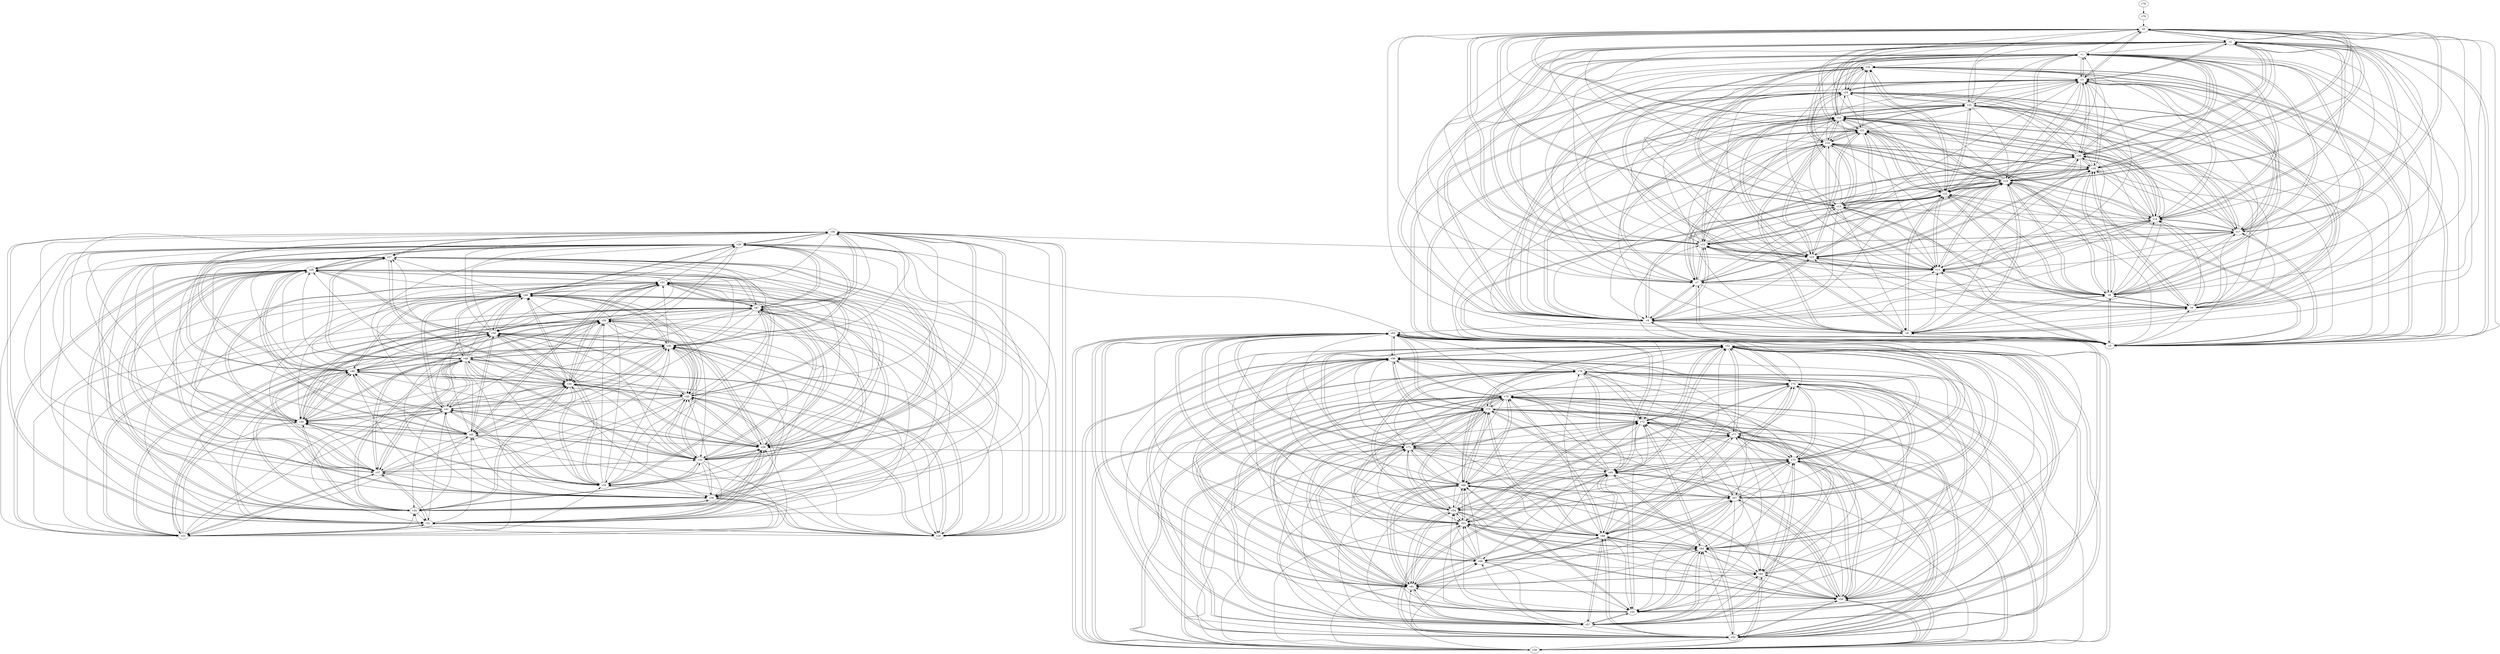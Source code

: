 digraph buchi_test119 {
    v0 [name="v0", player=0, priority=0];
    v1 [name="v1", player=0, priority=1];
    v2 [name="v2", player=0, priority=1];
    v3 [name="v3", player=0, priority=0];
    v4 [name="v4", player=0, priority=0];
    v5 [name="v5", player=0, priority=1];
    v6 [name="v6", player=0, priority=0];
    v7 [name="v7", player=1, priority=1];
    v8 [name="v8", player=0, priority=0];
    v9 [name="v9", player=0, priority=0];
    v10 [name="v10", player=0, priority=1];
    v11 [name="v11", player=1, priority=0];
    v12 [name="v12", player=0, priority=1];
    v13 [name="v13", player=1, priority=0];
    v14 [name="v14", player=0, priority=0];
    v15 [name="v15", player=0, priority=1];
    v16 [name="v16", player=1, priority=1];
    v17 [name="v17", player=0, priority=0];
    v18 [name="v18", player=1, priority=0];
    v19 [name="v19", player=1, priority=0];
    v20 [name="v20", player=0, priority=0];
    v21 [name="v21", player=1, priority=0];
    v22 [name="v22", player=1, priority=0];
    v23 [name="v23", player=1, priority=0];
    v24 [name="v24", player=1, priority=1];
    v25 [name="v25", player=1, priority=0];
    v26 [name="v26", player=0, priority=1];
    v27 [name="v27", player=1, priority=1];
    v28 [name="v28", player=0, priority=1];
    v29 [name="v29", player=1, priority=1];
    v30 [name="v30", player=0, priority=0];
    v31 [name="v31", player=0, priority=0];
    v32 [name="v32", player=1, priority=1];
    v33 [name="v33", player=0, priority=1];
    v34 [name="v34", player=0, priority=0];
    v35 [name="v35", player=0, priority=0];
    v36 [name="v36", player=1, priority=0];
    v37 [name="v37", player=0, priority=0];
    v38 [name="v38", player=0, priority=1];
    v39 [name="v39", player=0, priority=1];
    v40 [name="v40", player=0, priority=1];
    v41 [name="v41", player=1, priority=1];
    v42 [name="v42", player=1, priority=1];
    v43 [name="v43", player=0, priority=1];
    v44 [name="v44", player=0, priority=1];
    v45 [name="v45", player=1, priority=1];
    v46 [name="v46", player=0, priority=1];
    v47 [name="v47", player=1, priority=1];
    v48 [name="v48", player=0, priority=1];
    v49 [name="v49", player=0, priority=0];
    v50 [name="v50", player=0, priority=0];
    v51 [name="v51", player=1, priority=0];
    v52 [name="v52", player=1, priority=0];
    v53 [name="v53", player=1, priority=1];
    v54 [name="v54", player=1, priority=0];
    v55 [name="v55", player=0, priority=0];
    v56 [name="v56", player=0, priority=0];
    v57 [name="v57", player=0, priority=1];
    v58 [name="v58", player=1, priority=0];
    v59 [name="v59", player=1, priority=0];
    v60 [name="v60", player=1, priority=0];
    v61 [name="v61", player=1, priority=1];
    v62 [name="v62", player=1, priority=1];
    v63 [name="v63", player=0, priority=1];
    v64 [name="v64", player=1, priority=1];
    v65 [name="v65", player=1, priority=0];
    v66 [name="v66", player=1, priority=0];
    v67 [name="v67", player=1, priority=1];
    v68 [name="v68", player=1, priority=1];
    v69 [name="v69", player=0, priority=0];
    v70 [name="v70", player=0, priority=1];
    v71 [name="v71", player=1, priority=0];
    v72 [name="v72", player=0, priority=0];
    v73 [name="v73", player=0, priority=0];
    v74 [name="v74", player=0, priority=0];
    v75 [name="v75", player=1, priority=0];
    v76 [name="v76", player=0, priority=0];
    v77 [name="v77", player=0, priority=1];
    v78 [name="v78", player=0, priority=1];
    v79 [name="v79", player=1, priority=0];
    v15 -> v21;
    v55 -> v57;
    v67 -> v59;
    v59 -> v55;
    v70 -> v55;
    v67 -> v68;
    v59 -> v64;
    v55 -> v75;
    v59 -> v73;
    v8 -> v0;
    v48 -> v36;
    v8 -> v9;
    v48 -> v45;
    v0 -> v5;
    v11 -> v5;
    v8 -> v18;
    v19 -> v18;
    v40 -> v41;
    v0 -> v14;
    v11 -> v14;
    v29 -> v50;
    v40 -> v50;
    v63 -> v52;
    v0 -> v23;
    v63 -> v61;
    v44 -> v29;
    v4 -> v2;
    v62 -> v74;
    v41 -> v51;
    v73 -> v74;
    v33 -> v47;
    v22 -> v10;
    v22 -> v19;
    v3 -> v15;
    v14 -> v15;
    v45 -> v30;
    v66 -> v53;
    v3 -> v24;
    v14 -> v24;
    v74 -> v75;
    v37 -> v35;
    v66 -> v71;
    v15 -> v16;
    v55 -> v52;
    v67 -> v54;
    v7 -> v12;
    v47 -> v48;
    v15 -> v25;
    v55 -> v61;
    v67 -> v63;
    v70 -> v59;
    v72 -> v65;
    v70 -> v77;
    v19 -> v4;
    v48 -> v40;
    v77 -> v76;
    v29 -> v36;
    v48 -> v49;
    v0 -> v9;
    v29 -> v45;
    v63 -> v56;
    v41 -> v28;
    v25 -> v11;
    v10 -> v22;
    v73 -> v60;
    v41 -> v37;
    v73 -> v69;
    v44 -> v42;
    v22 -> v5;
    v54 -> v74;
    v3 -> v1;
    v14 -> v1;
    v22 -> v14;
    v44 -> v51;
    v74 -> v52;
    v14 -> v10;
    v22 -> v23;
    v14 -> v19;
    v66 -> v57;
    v74 -> v70;
    v37 -> v30;
    v36 -> v34;
    v47 -> v34;
    v15 -> v11;
    v36 -> v43;
    v55 -> v56;
    v7 -> v16;
    v18 -> v16;
    v70 -> v54;
    v48 -> v26;
    v48 -> v35;
    v21 -> v18;
    v77 -> v71;
    v29 -> v31;
    v40 -> v31;
    v48 -> v44;
    v69 -> v67;
    v29 -> v40;
    v58 -> v76;
    v69 -> v76;
    v61 -> v72;
    v40 -> v49;
    v2 -> v13;
    v25 -> v15;
    v33 -> v28;
    v44 -> v28;
    v62 -> v64;
    v25 -> v24;
    v54 -> v60;
    v33 -> v37;
    v62 -> v73;
    v73 -> v64;
    v54 -> v69;
    v22 -> v9;
    v3 -> v5;
    v32 -> v41;
    v43 -> v41;
    v74 -> v56;
    v3 -> v14;
    v66 -> v52;
    v74 -> v65;
    v3 -> v23;
    v14 -> v23;
    v79 -> v0;
    v36 -> v29;
    v47 -> v29;
    v15 -> v6;
    v17 -> v25;
    v7 -> v2;
    v47 -> v38;
    v28 -> v34;
    v36 -> v47;
    v28 -> v43;
    v6 -> v15;
    v48 -> v30;
    v21 -> v13;
    v40 -> v26;
    v69 -> v62;
    v48 -> v39;
    v77 -> v75;
    v29 -> v35;
    v40 -> v35;
    v58 -> v71;
    v61 -> v67;
    v69 -> v71;
    v10 -> v3;
    v10 -> v12;
    v25 -> v10;
    v10 -> v21;
    v62 -> v59;
    v2 -> v17;
    v25 -> v19;
    v62 -> v68;
    v73 -> v68;
    v54 -> v64;
    v62 -> v77;
    v22 -> v4;
    v51 -> v40;
    v54 -> v73;
    v3 -> v0;
    v32 -> v36;
    v51 -> v49;
    v3 -> v9;
    v32 -> v45;
    v43 -> v45;
    v35 -> v41;
    v4 -> v63;
    v3 -> v18;
    v14 -> v18;
    v66 -> v56;
    v35 -> v50;
    v17 -> v20;
    v36 -> v33;
    v65 -> v69;
    v36 -> v42;
    v47 -> v42;
    v57 -> v74;
    v68 -> v74;
    v47 -> v51;
    v77 -> v52;
    v6 -> v10;
    v21 -> v8;
    v6 -> v19;
    v69 -> v57;
    v48 -> v34;
    v40 -> v30;
    v58 -> v66;
    v58 -> v75;
    v69 -> v75;
    v61 -> v71;
    v10 -> v7;
    v39 -> v43;
    v2 -> v3;
    v25 -> v5;
    v10 -> v16;
    v73 -> v54;
    v2 -> v12;
    v62 -> v63;
    v51 -> v26;
    v73 -> v63;
    v2 -> v21;
    v54 -> v59;
    v73 -> v72;
    v51 -> v35;
    v39 -> v70;
    v54 -> v68;
    v32 -> v31;
    v43 -> v31;
    v51 -> v44;
    v3 -> v4;
    v14 -> v4;
    v43 -> v40;
    v35 -> v36;
    v43 -> v49;
    v17 -> v6;
    v65 -> v55;
    v17 -> v15;
    v36 -> v28;
    v9 -> v11;
    v47 -> v28;
    v57 -> v60;
    v36 -> v37;
    v9 -> v20;
    v65 -> v73;
    v28 -> v33;
    v68 -> v69;
    v47 -> v46;
    v28 -> v42;
    v6 -> v5;
    v21 -> v3;
    v58 -> v52;
    v69 -> v52;
    v6 -> v23;
    v42 -> v44;
    v69 -> v61;
    v61 -> v57;
    v77 -> v74;
    v58 -> v70;
    v69 -> v70;
    v61 -> v66;
    v61 -> v75;
    v39 -> v38;
    v10 -> v11;
    v39 -> v47;
    v31 -> v43;
    v62 -> v58;
    v73 -> v58;
    v2 -> v16;
    v51 -> v30;
    v54 -> v63;
    v51 -> v39;
    v24 -> v22;
    v32 -> v35;
    v51 -> v48;
    v43 -> v44;
    v35 -> v40;
    v56 -> v72;
    v17 -> v1;
    v35 -> v49;
    v5 -> v8;
    v17 -> v10;
    v65 -> v59;
    v76 -> v59;
    v5 -> v17;
    v57 -> v55;
    v47 -> v32;
    v9 -> v15;
    v38 -> v51;
    v49 -> v51;
    v57 -> v64;
    v65 -> v68;
    v9 -> v24;
    v65 -> v77;
    v28 -> v37;
    v68 -> v64;
    v68 -> v73;
    v6 -> v9;
    v77 -> v60;
    v50 -> v43;
    v58 -> v56;
    v42 -> v39;
    v69 -> v56;
    v61 -> v70;
    v31 -> v29;
    v23 -> v25;
    v31 -> v38;
    v60 -> v74;
    v73 -> v53;
    v2 -> v11;
    v31 -> v47;
    v13 -> v8;
    v24 -> v8;
    v72 -> v57;
    v1 -> v15;
    v43 -> v30;
    v16 -> v13;
    v72 -> v66;
    v1 -> v24;
    v35 -> v26;
    v32 -> v39;
    v43 -> v39;
    v53 -> v62;
    v72 -> v75;
    v56 -> v67;
    v35 -> v44;
    v56 -> v76;
    v5 -> v3;
    v17 -> v5;
    v76 -> v54;
    v5 -> v12;
    v17 -> v14;
    v46 -> v50;
    v9 -> v10;
    v38 -> v46;
    v5 -> v21;
    v17 -> v23;
    v49 -> v46;
    v65 -> v63;
    v68 -> v59;
    v57 -> v68;
    v76 -> v63;
    v76 -> v72;
    v57 -> v77;
    v6 -> v4;
    v68 -> v77;
    v21 -> v2;
    v27 -> v36;
    v50 -> v38;
    v27 -> v45;
    v20 -> v15;
    v39 -> v28;
    v20 -> v24;
    v12 -> v20;
    v23 -> v20;
    v31 -> v33;
    v75 -> v58;
    v75 -> v67;
    v31 -> v42;
    v13 -> v3;
    v24 -> v3;
    v31 -> v51;
    v72 -> v52;
    v51 -> v29;
    v1 -> v10;
    v24 -> v12;
    v72 -> v61;
    v16 -> v8;
    v1 -> v19;
    v13 -> v21;
    v24 -> v21;
    v53 -> v57;
    v64 -> v57;
    v35 -> v30;
    v64 -> v66;
    v53 -> v75;
    v64 -> v75;
    v56 -> v71;
    v17 -> v0;
    v38 -> v32;
    v49 -> v32;
    v5 -> v7;
    v46 -> v45;
    v65 -> v58;
    v49 -> v41;
    v76 -> v58;
    v5 -> v16;
    v64 -> v52;
    v65 -> v67;
    v9 -> v14;
    v76 -> v67;
    v5 -> v25;
    v68 -> v63;
    v30 -> v27;
    v42 -> v29;
    v27 -> v40;
    v71 -> v65;
    v20 -> v1;
    v50 -> v51;
    v30 -> v45;
    v12 -> v6;
    v60 -> v55;
    v39 -> v32;
    v12 -> v15;
    v23 -> v15;
    v31 -> v28;
    v4 -> v11;
    v39 -> v41;
    v23 -> v24;
    v75 -> v53;
    v31 -> v37;
    v60 -> v73;
    v75 -> v62;
    v75 -> v71;
    v16 -> v3;
    v34 -> v39;
    v1 -> v14;
    v13 -> v16;
    v53 -> v52;
    v16 -> v12;
    v34 -> v48;
    v24 -> v25;
    v37 -> v44;
    v45 -> v48;
    v16 -> v21;
    v56 -> v57;
    v53 -> v70;
    v64 -> v70;
    v72 -> v74;
    v56 -> v66;
    v38 -> v27;
    v49 -> v27;
    v5 -> v2;
    v46 -> v40;
    v56 -> v75;
    v49 -> v36;
    v65 -> v53;
    v5 -> v11;
    v46 -> v49;
    v67 -> v72;
    v38 -> v45;
    v49 -> v45;
    v76 -> v53;
    v59 -> v77;
    v8 -> v13;
    v19 -> v13;
    v19 -> v22;
    v71 -> v60;
    v27 -> v35;
    v11 -> v18;
    v50 -> v37;
    v42 -> v33;
    v71 -> v69;
    v27 -> v44;
    v63 -> v65;
    v26 -> v70;
    v63 -> v74;
    v12 -> v1;
    v23 -> v1;
    v30 -> v49;
    v12 -> v10;
    v23 -> v10;
    v20 -> v23;
    v4 -> v6;
    v41 -> v46;
    v23 -> v19;
    v60 -> v59;
    v60 -> v68;
    v75 -> v57;
    v52 -> v64;
    v4 -> v24;
    v52 -> v73;
    v1 -> v0;
    v24 -> v2;
    v1 -> v9;
    v13 -> v11;
    v24 -> v11;
    v16 -> v7;
    v45 -> v43;
    v1 -> v18;
    v56 -> v52;
    v53 -> v65;
    v37 -> v48;
    v56 -> v61;
    v46 -> v26;
    v15 -> v20;
    v56 -> v70;
    v26 -> v29;
    v38 -> v31;
    v5 -> v6;
    v7 -> v25;
    v18 -> v25;
    v26 -> v38;
    v46 -> v44;
    v67 -> v76;
    v68 -> v53;
    v70 -> v72;
    v26 -> v47;
    v38 -> v49;
    v19 -> v8;
    v0 -> v13;
    v30 -> v26;
    v42 -> v28;
    v27 -> v39;
    v0 -> v22;
    v30 -> v35;
    v20 -> v0;
    v71 -> v73;
    v63 -> v69;
    v30 -> v44;
    v23 -> v5;
    v20 -> v18;
    v4 -> v1;
    v23 -> v14;
    v41 -> v50;
    v75 -> v52;
    v33 -> v46;
    v44 -> v46;
    v12 -> v23;
    v52 -> v59;
    v75 -> v61;
    v75 -> v70;
    v45 -> v29;
    v52 -> v77;
    v1 -> v4;
    v1 -> v13;
    v64 -> v60;
    v46 -> v30;
    v38 -> v26;
    v49 -> v26;
    v46 -> v39;
    v7 -> v20;
    v18 -> v20;
    v26 -> v33;
    v55 -> v69;
    v59 -> v58;
    v59 -> v67;
    v70 -> v58;
    v49 -> v44;
    v8 -> v3;
    v19 -> v3;
    v8 -> v12;
    v19 -> v12;
    v8 -> v21;
    v19 -> v21;
    v0 -> v17;
    v11 -> v17;
    v63 -> v55;
    v63 -> v64;
    v41 -> v27;
    v71 -> v77;
    v63 -> v73;
    v12 -> v0;
    v23 -> v0;
    v44 -> v32;
    v41 -> v45;
    v60 -> v58;
    v4 -> v5;
    v33 -> v41;
    v75 -> v56;
    v33 -> v50;
    v44 -> v50;
    v52 -> v72;
    v45 -> v33;
    v74 -> v69;
    v66 -> v65;
    v34 -> v42;
    v45 -> v42;
    v15 -> v1;
    v34 -> v51;
    v45 -> v51;
    v15 -> v10;
    v7 -> v6;
    v18 -> v6;
    v67 -> v57;
    v7 -> v15;
    v18 -> v15;
    v26 -> v28;
    v49 -> v30;
    v55 -> v64;
    v7 -> v24;
    v18 -> v24;
    v26 -> v37;
    v59 -> v53;
    v59 -> v62;
    v59 -> v71;
    v67 -> v66;
    v26 -> v46;
    v70 -> v62;
    v19 -> v7;
    v48 -> v43;
    v0 -> v3;
    v11 -> v3;
    v8 -> v16;
    v19 -> v16;
    v29 -> v39;
    v0 -> v12;
    v11 -> v12;
    v29 -> v48;
    v40 -> v48;
    v71 -> v63;
    v11 -> v21;
    v41 -> v31;
    v44 -> v27;
    v12 -> v4;
    v23 -> v4;
    v41 -> v40;
    v44 -> v36;
    v62 -> v72;
    v41 -> v49;
    v33 -> v45;
    v44 -> v45;
    v52 -> v58;
    v22 -> v17;
    v34 -> v28;
    v45 -> v28;
    v74 -> v64;
    v3 -> v22;
    v66 -> v60;
    v37 -> v33;
    v66 -> v69;
    v15 -> v5;
    v18 -> v1;
    v7 -> v10;
    v18 -> v10;
    v15 -> v23;
    v36 -> v46;
    v7 -> v19;
    v18 -> v19;
    v26 -> v32;
    v28 -> v51;
    v67 -> v70;
    v70 -> v57;
    v48 -> v29;
    v55 -> v77;
    v70 -> v75;
    v8 -> v2;
    v19 -> v2;
    v29 -> v34;
    v40 -> v34;
    v8 -> v11;
    v19 -> v11;
    v11 -> v7;
    v29 -> v43;
    v0 -> v16;
    v11 -> v16;
    v63 -> v54;
    v41 -> v35;
    v33 -> v31;
    v44 -> v31;
    v41 -> v44;
    v73 -> v67;
    v33 -> v40;
    v44 -> v40;
    v73 -> v76;
    v54 -> v72;
    v33 -> v49;
    v44 -> v49;
    v3 -> v8;
    v14 -> v17;
    v66 -> v55;
    v45 -> v32;
    v74 -> v68;
    v37 -> v28;
    v66 -> v64;
    v15 -> v0;
    v15 -> v9;
    v7 -> v5;
    v18 -> v5;
    v36 -> v41;
    v55 -> v54;
    v47 -> v50;
    v59 -> v52;
    v55 -> v63;
    v70 -> v52;
    v7 -> v23;
    v59 -> v61;
    v55 -> v72;
    v70 -> v61;
    v59 -> v70;
    v19 -> v6;
    v21 -> v25;
    v48 -> v42;
    v0 -> v2;
    v29 -> v38;
    v40 -> v38;
    v48 -> v51;
    v58 -> v74;
    v40 -> v47;
    v69 -> v74;
    v25 -> v4;
    v10 -> v15;
    v62 -> v53;
    v73 -> v62;
    v41 -> v39;
    v2 -> v20;
    v33 -> v35;
    v44 -> v35;
    v73 -> v71;
    v54 -> v67;
    v33 -> v44;
    v54 -> v76;
    v22 -> v16;
    v74 -> v54;
    v3 -> v12;
    v32 -> v48;
    v22 -> v25;
    v74 -> v63;
    v15 -> v4;
    v7 -> v0;
    v18 -> v0;
    v15 -> v13;
    v47 -> v36;
    v18 -> v9;
    v59 -> v56;
    v70 -> v56;
    v28 -> v50;
    v48 -> v28;
    v6 -> v22;
    v58 -> v60;
    v48 -> v37;
    v77 -> v73;
    v48 -> v46;
    v61 -> v65;
    v40 -> v42;
    v40 -> v51;
    v25 -> v8;
    v10 -> v19;
    v7 -> v8;
    v25 -> v17;
    v54 -> v53;
    v33 -> v30;
    v44 -> v30;
    v62 -> v66;
    v62 -> v75;
    v22 -> v2;
    v73 -> v75;
    v54 -> v71;
    v32 -> v34;
    v51 -> v47;
    v3 -> v7;
    v14 -> v7;
    v32 -> v43;
    v35 -> v39;
    v3 -> v16;
    v66 -> v54;
    v14 -> v25;
    v28 -> v27;
    v7 -> v4;
    v9 -> v23;
    v18 -> v4;
    v28 -> v36;
    v47 -> v40;
    v36 -> v49;
    v55 -> v53;
    v65 -> v76;
    v6 -> v8;
    v77 -> v59;
    v69 -> v55;
    v48 -> v32;
    v21 -> v15;
    v77 -> v68;
    v29 -> v28;
    v40 -> v28;
    v58 -> v64;
    v61 -> v60;
    v69 -> v64;
    v58 -> v73;
    v69 -> v73;
    v61 -> v69;
    v10 -> v5;
    v2 -> v1;
    v25 -> v3;
    v39 -> v50;
    v62 -> v52;
    v73 -> v52;
    v2 -> v10;
    v25 -> v12;
    v31 -> v46;
    v62 -> v61;
    v54 -> v57;
    v62 -> v70;
    v43 -> v29;
    v51 -> v42;
    v13 -> v25;
    v3 -> v2;
    v14 -> v2;
    v32 -> v38;
    v43 -> v38;
    v14 -> v11;
    v32 -> v47;
    v43 -> v47;
    v35 -> v43;
    v17 -> v13;
    v36 -> v26;
    v47 -> v26;
    v65 -> v62;
    v5 -> v20;
    v17 -> v22;
    v47 -> v35;
    v9 -> v18;
    v76 -> v62;
    v28 -> v31;
    v47 -> v44;
    v28 -> v40;
    v57 -> v76;
    v68 -> v76;
    v77 -> v54;
    v28 -> v49;
    v6 -> v12;
    v48 -> v27;
    v21 -> v10;
    v50 -> v46;
    v6 -> v21;
    v58 -> v59;
    v69 -> v59;
    v21 -> v19;
    v77 -> v72;
    v42 -> v51;
    v61 -> v64;
    v58 -> v77;
    v69 -> v77;
    v61 -> v73;
    v39 -> v45;
    v2 -> v5;
    v10 -> v18;
    v62 -> v56;
    v73 -> v56;
    v2 -> v14;
    v62 -> v65;
    v51 -> v28;
    v73 -> v65;
    v2 -> v23;
    v54 -> v61;
    v22 -> v1;
    v51 -> v37;
    v32 -> v33;
    v43 -> v33;
    v72 -> v69;
    v32 -> v42;
    v32 -> v51;
    v17 -> v8;
    v65 -> v57;
    v9 -> v4;
    v36 -> v30;
    v47 -> v30;
    v5 -> v24;
    v28 -> v26;
    v36 -> v39;
    v9 -> v22;
    v47 -> v39;
    v57 -> v62;
    v65 -> v75;
    v68 -> v62;
    v77 -> v58;
    v6 -> v16;
    v42 -> v37;
    v27 -> v48;
    v58 -> v63;
    v42 -> v46;
    v69 -> v63;
    v21 -> v23;
    v61 -> v59;
    v61 -> v68;
    v39 -> v31;
    v31 -> v27;
    v61 -> v77;
    v10 -> v4;
    v31 -> v45;
    v13 -> v6;
    v2 -> v18;
    v13 -> v15;
    v43 -> v28;
    v16 -> v11;
    v72 -> v64;
    v13 -> v24;
    v32 -> v37;
    v16 -> v20;
    v43 -> v37;
    v53 -> v69;
    v5 -> v1;
    v17 -> v3;
    v35 -> v51;
    v65 -> v52;
    v76 -> v52;
    v17 -> v12;
    v65 -> v61;
    v9 -> v8;
    v5 -> v19;
    v17 -> v21;
    v68 -> v57;
    v9 -> v17;
    v76 -> v70;
    v28 -> v30;
    v57 -> v75;
    v6 -> v2;
    v68 -> v75;
    v77 -> v53;
    v21 -> v0;
    v27 -> v34;
    v6 -> v11;
    v42 -> v32;
    v77 -> v62;
    v50 -> v45;
    v6 -> v20;
    v30 -> v39;
    v42 -> v41;
    v61 -> v54;
    v69 -> v58;
    v61 -> v63;
    v20 -> v22;
    v12 -> v18;
    v39 -> v44;
    v13 -> v1;
    v24 -> v1;
    v31 -> v49;
    v1 -> v8;
    v24 -> v10;
    v72 -> v59;
    v16 -> v6;
    v51 -> v36;
    v1 -> v17;
    v13 -> v19;
    v43 -> v32;
    v16 -> v15;
    v64 -> v55;
    v53 -> v64;
    v72 -> v77;
    v16 -> v24;
    v46 -> v34;
    v46 -> v43;
    v65 -> v56;
    v38 -> v39;
    v49 -> v39;
    v5 -> v14;
    v17 -> v16;
    v57 -> v52;
    v68 -> v52;
    v76 -> v65;
    v5 -> v23;
    v57 -> v61;
    v68 -> v61;
    v9 -> v21;
    v76 -> v74;
    v57 -> v70;
    v68 -> v70;
    v27 -> v29;
    v50 -> v31;
    v21 -> v4;
    v27 -> v38;
    v50 -> v40;
    v30 -> v34;
    v58 -> v53;
    v27 -> v47;
    v50 -> v49;
    v69 -> v53;
    v30 -> v43;
    v20 -> v8;
    v61 -> v58;
    v63 -> v77;
    v71 -> v72;
    v39 -> v30;
    v23 -> v13;
    v12 -> v22;
    v23 -> v22;
    v52 -> v67;
    v75 -> v69;
    v1 -> v3;
    v13 -> v5;
    v24 -> v5;
    v16 -> v1;
    v1 -> v12;
    v13 -> v14;
    v24 -> v14;
    v16 -> v10;
    v32 -> v27;
    v34 -> v46;
    v53 -> v59;
    v16 -> v19;
    v53 -> v68;
    v64 -> v68;
    v46 -> v29;
    v56 -> v73;
    v17 -> v2;
    v46 -> v38;
    v38 -> v34;
    v5 -> v9;
    v76 -> v60;
    v49 -> v43;
    v78 -> v79;
    v57 -> v56;
    v9 -> v16;
    v26 -> v50;
    v68 -> v65;
    v19 -> v20;
    v30 -> v29;
    v71 -> v67;
    v27 -> v42;
    v11 -> v25;
    v50 -> v44;
    v30 -> v38;
    v20 -> v3;
    v42 -> v40;
    v63 -> v72;
    v71 -> v76;
    v30 -> v47;
    v42 -> v49;
    v12 -> v17;
    v23 -> v17;
    v75 -> v55;
    v52 -> v62;
    v31 -> v39;
    v60 -> v75;
    v52 -> v71;
    v13 -> v0;
    v75 -> v73;
    v34 -> v32;
    v1 -> v7;
    v13 -> v9;
    v24 -> v9;
    v16 -> v5;
    v45 -> v41;
    v13 -> v18;
    v53 -> v54;
    v16 -> v14;
    v34 -> v50;
    v1 -> v25;
    v53 -> v63;
    v16 -> v23;
    v53 -> v72;
    v64 -> v72;
    v56 -> v68;
    v46 -> v33;
    v26 -> v27;
    v38 -> v29;
    v5 -> v4;
    v46 -> v42;
    v76 -> v55;
    v9 -> v2;
    v5 -> v13;
    v46 -> v51;
    v26 -> v45;
    v38 -> v47;
    v49 -> v47;
    v8 -> v15;
    v71 -> v53;
    v27 -> v28;
    v0 -> v11;
    v50 -> v30;
    v19 -> v24;
    v42 -> v26;
    v0 -> v20;
    v63 -> v58;
    v30 -> v33;
    v42 -> v35;
    v27 -> v46;
    v63 -> v67;
    v30 -> v42;
    v20 -> v7;
    v68 -> v55;
    v20 -> v16;
    v60 -> v52;
    v23 -> v12;
    v41 -> v48;
    v60 -> v61;
    v4 -> v8;
    v12 -> v21;
    v23 -> v21;
    v52 -> v57;
    v4 -> v17;
    v75 -> v59;
    v75 -> v68;
    v34 -> v27;
    v13 -> v4;
    v24 -> v4;
    v72 -> v53;
    v16 -> v0;
    v34 -> v36;
    v45 -> v36;
    v37 -> v32;
    v72 -> v62;
    v1 -> v20;
    v64 -> v58;
    v56 -> v54;
    v37 -> v50;
    v56 -> v63;
    v46 -> v28;
    v15 -> v22;
    v67 -> v60;
    v67 -> v69;
    v59 -> v65;
    v70 -> v65;
    v59 -> v74;
    v8 -> v1;
    v19 -> v1;
    v26 -> v49;
    v70 -> v74;
    v19 -> v10;
    v0 -> v6;
    v71 -> v57;
    v27 -> v32;
    v11 -> v15;
    v30 -> v28;
    v42 -> v30;
    v63 -> v62;
    v30 -> v37;
    v20 -> v2;
    v71 -> v75;
    v63 -> v71;
    v41 -> v34;
    v20 -> v11;
    v12 -> v7;
    v23 -> v7;
    v4 -> v3;
    v33 -> v39;
    v12 -> v16;
    v23 -> v16;
    v44 -> v39;
    v4 -> v12;
    v33 -> v48;
    v52 -> v61;
    v75 -> v54;
    v75 -> v63;
    v4 -> v21;
    v52 -> v70;
    v34 -> v31;
    v74 -> v67;
    v1 -> v6;
    v37 -> v27;
    v16 -> v4;
    v34 -> v40;
    v45 -> v40;
    v64 -> v53;
    v74 -> v76;
    v45 -> v49;
    v37 -> v45;
    v15 -> v8;
    v56 -> v58;
    v38 -> v10;
    v67 -> v55;
    v7 -> v13;
    v18 -> v13;
    v59 -> v60;
    v38 -> v37;
    v55 -> v71;
    v59 -> v69;
    v26 -> v44;
    v8 -> v5;
    v48 -> v41;
    v8 -> v14;
    v19 -> v14;
    v48 -> v50;
    v11 -> v10;
    v40 -> v46;
    v8 -> v23;
    v19 -> v23;
    v71 -> v52;
    v11 -> v19;
    v71 -> v61;
    v30 -> v32;
    v71 -> v70;
    v63 -> v66;
    v12 -> v2;
    v23 -> v2;
    v33 -> v34;
    v44 -> v34;
    v23 -> v11;
    v41 -> v47;
    v4 -> v7;
    v44 -> v43;
    v52 -> v56;
    v4 -> v16;
    v22 -> v15;
    v52 -> v65;
    v34 -> v26;
    v45 -> v26;
    v74 -> v62;
    v3 -> v20;
    v14 -> v20;
    v45 -> v35;
    v37 -> v31;
    v66 -> v67;
    v34 -> v44;
    v37 -> v40;
    v37 -> v49;
    v15 -> v12;
    v18 -> v8;
}
